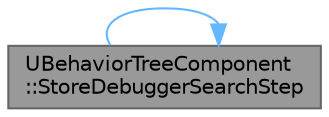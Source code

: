 digraph "UBehaviorTreeComponent::StoreDebuggerSearchStep"
{
 // INTERACTIVE_SVG=YES
 // LATEX_PDF_SIZE
  bgcolor="transparent";
  edge [fontname=Helvetica,fontsize=10,labelfontname=Helvetica,labelfontsize=10];
  node [fontname=Helvetica,fontsize=10,shape=box,height=0.2,width=0.4];
  rankdir="LR";
  Node1 [id="Node000001",label="UBehaviorTreeComponent\l::StoreDebuggerSearchStep",height=0.2,width=0.4,color="gray40", fillcolor="grey60", style="filled", fontcolor="black",tooltip="store search step for debugger"];
  Node1 -> Node1 [id="edge1_Node000001_Node000001",color="steelblue1",style="solid",tooltip=" "];
}
